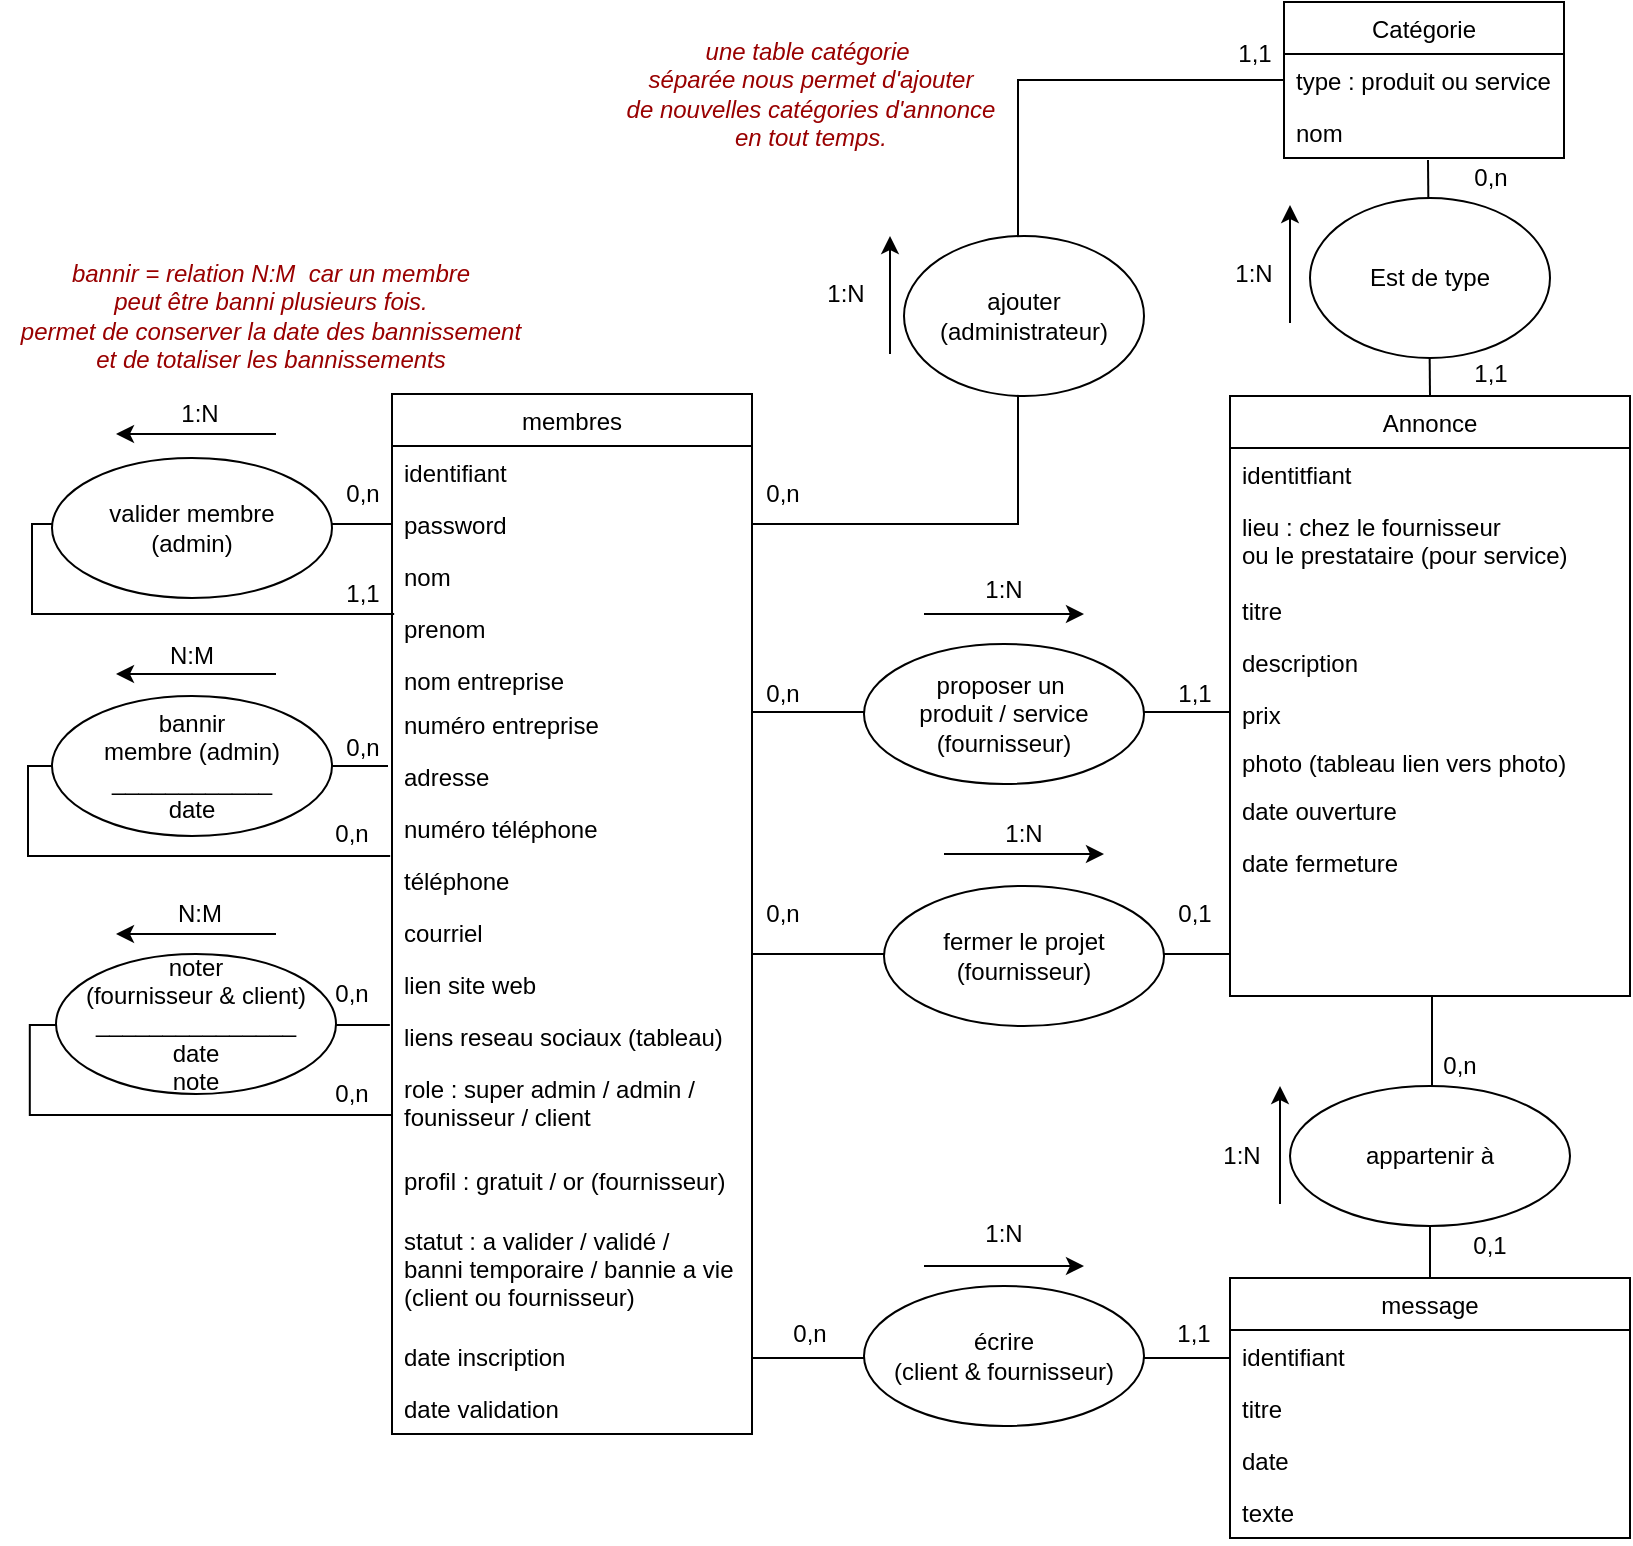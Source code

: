 <mxfile version="12.6.7" type="device"><diagram id="iBXPiYF_LUQlWGxFA6pa" name="Page-1"><mxGraphModel dx="1422" dy="684" grid="1" gridSize="10" guides="1" tooltips="1" connect="1" arrows="1" fold="1" page="1" pageScale="1" pageWidth="850" pageHeight="1100" math="0" shadow="0"><root><mxCell id="0"/><mxCell id="1" parent="0"/><mxCell id="Hy9Ng6GgT5-XodU1_Qwf-12" value="membres" style="swimlane;fontStyle=0;childLayout=stackLayout;horizontal=1;startSize=26;fillColor=none;horizontalStack=0;resizeParent=1;resizeParentMax=0;resizeLast=0;collapsible=1;marginBottom=0;" parent="1" vertex="1"><mxGeometry x="206" y="200" width="180" height="520" as="geometry"/></mxCell><mxCell id="Hy9Ng6GgT5-XodU1_Qwf-43" value="identifiant" style="text;strokeColor=none;fillColor=none;align=left;verticalAlign=top;spacingLeft=4;spacingRight=4;overflow=hidden;rotatable=0;points=[[0,0.5],[1,0.5]];portConstraint=eastwest;" parent="Hy9Ng6GgT5-XodU1_Qwf-12" vertex="1"><mxGeometry y="26" width="180" height="26" as="geometry"/></mxCell><mxCell id="Hy9Ng6GgT5-XodU1_Qwf-48" value="password" style="text;strokeColor=none;fillColor=none;align=left;verticalAlign=top;spacingLeft=4;spacingRight=4;overflow=hidden;rotatable=0;points=[[0,0.5],[1,0.5]];portConstraint=eastwest;" parent="Hy9Ng6GgT5-XodU1_Qwf-12" vertex="1"><mxGeometry y="52" width="180" height="26" as="geometry"/></mxCell><mxCell id="Hy9Ng6GgT5-XodU1_Qwf-13" value="nom" style="text;strokeColor=none;fillColor=none;align=left;verticalAlign=top;spacingLeft=4;spacingRight=4;overflow=hidden;rotatable=0;points=[[0,0.5],[1,0.5]];portConstraint=eastwest;" parent="Hy9Ng6GgT5-XodU1_Qwf-12" vertex="1"><mxGeometry y="78" width="180" height="26" as="geometry"/></mxCell><mxCell id="Hy9Ng6GgT5-XodU1_Qwf-14" value="prenom" style="text;strokeColor=none;fillColor=none;align=left;verticalAlign=top;spacingLeft=4;spacingRight=4;overflow=hidden;rotatable=0;points=[[0,0.5],[1,0.5]];portConstraint=eastwest;" parent="Hy9Ng6GgT5-XodU1_Qwf-12" vertex="1"><mxGeometry y="104" width="180" height="26" as="geometry"/></mxCell><mxCell id="Hy9Ng6GgT5-XodU1_Qwf-15" value="nom entreprise" style="text;strokeColor=none;fillColor=none;align=left;verticalAlign=top;spacingLeft=4;spacingRight=4;overflow=hidden;rotatable=0;points=[[0,0.5],[1,0.5]];portConstraint=eastwest;" parent="Hy9Ng6GgT5-XodU1_Qwf-12" vertex="1"><mxGeometry y="130" width="180" height="22" as="geometry"/></mxCell><mxCell id="Hy9Ng6GgT5-XodU1_Qwf-35" value="numéro entreprise" style="text;strokeColor=none;fillColor=none;align=left;verticalAlign=top;spacingLeft=4;spacingRight=4;overflow=hidden;rotatable=0;points=[[0,0.5],[1,0.5]];portConstraint=eastwest;" parent="Hy9Ng6GgT5-XodU1_Qwf-12" vertex="1"><mxGeometry y="152" width="180" height="26" as="geometry"/></mxCell><mxCell id="Hy9Ng6GgT5-XodU1_Qwf-30" value="adresse" style="text;strokeColor=none;fillColor=none;align=left;verticalAlign=top;spacingLeft=4;spacingRight=4;overflow=hidden;rotatable=0;points=[[0,0.5],[1,0.5]];portConstraint=eastwest;" parent="Hy9Ng6GgT5-XodU1_Qwf-12" vertex="1"><mxGeometry y="178" width="180" height="26" as="geometry"/></mxCell><mxCell id="Hy9Ng6GgT5-XodU1_Qwf-33" value="numéro téléphone" style="text;strokeColor=none;fillColor=none;align=left;verticalAlign=top;spacingLeft=4;spacingRight=4;overflow=hidden;rotatable=0;points=[[0,0.5],[1,0.5]];portConstraint=eastwest;" parent="Hy9Ng6GgT5-XodU1_Qwf-12" vertex="1"><mxGeometry y="204" width="180" height="26" as="geometry"/></mxCell><mxCell id="Hy9Ng6GgT5-XodU1_Qwf-31" value="téléphone" style="text;strokeColor=none;fillColor=none;align=left;verticalAlign=top;spacingLeft=4;spacingRight=4;overflow=hidden;rotatable=0;points=[[0,0.5],[1,0.5]];portConstraint=eastwest;" parent="Hy9Ng6GgT5-XodU1_Qwf-12" vertex="1"><mxGeometry y="230" width="180" height="26" as="geometry"/></mxCell><mxCell id="Hy9Ng6GgT5-XodU1_Qwf-34" value="courriel" style="text;strokeColor=none;fillColor=none;align=left;verticalAlign=top;spacingLeft=4;spacingRight=4;overflow=hidden;rotatable=0;points=[[0,0.5],[1,0.5]];portConstraint=eastwest;" parent="Hy9Ng6GgT5-XodU1_Qwf-12" vertex="1"><mxGeometry y="256" width="180" height="26" as="geometry"/></mxCell><mxCell id="Hy9Ng6GgT5-XodU1_Qwf-38" value="lien site web" style="text;strokeColor=none;fillColor=none;align=left;verticalAlign=top;spacingLeft=4;spacingRight=4;overflow=hidden;rotatable=0;points=[[0,0.5],[1,0.5]];portConstraint=eastwest;" parent="Hy9Ng6GgT5-XodU1_Qwf-12" vertex="1"><mxGeometry y="282" width="180" height="26" as="geometry"/></mxCell><mxCell id="Hy9Ng6GgT5-XodU1_Qwf-39" value="liens reseau sociaux (tableau)" style="text;strokeColor=none;fillColor=none;align=left;verticalAlign=top;spacingLeft=4;spacingRight=4;overflow=hidden;rotatable=0;points=[[0,0.5],[1,0.5]];portConstraint=eastwest;" parent="Hy9Ng6GgT5-XodU1_Qwf-12" vertex="1"><mxGeometry y="308" width="180" height="26" as="geometry"/></mxCell><mxCell id="Hy9Ng6GgT5-XodU1_Qwf-40" value="role : super admin / admin / &#10;founisseur / client" style="text;strokeColor=none;fillColor=none;align=left;verticalAlign=top;spacingLeft=4;spacingRight=4;overflow=hidden;rotatable=0;points=[[0,0.5],[1,0.5]];portConstraint=eastwest;" parent="Hy9Ng6GgT5-XodU1_Qwf-12" vertex="1"><mxGeometry y="334" width="180" height="46" as="geometry"/></mxCell><mxCell id="Hy9Ng6GgT5-XodU1_Qwf-29" value="profil : gratuit / or (fournisseur)" style="text;strokeColor=none;fillColor=none;align=left;verticalAlign=top;spacingLeft=4;spacingRight=4;overflow=hidden;rotatable=0;points=[[0,0.5],[1,0.5]];portConstraint=eastwest;" parent="Hy9Ng6GgT5-XodU1_Qwf-12" vertex="1"><mxGeometry y="380" width="180" height="30" as="geometry"/></mxCell><mxCell id="Hy9Ng6GgT5-XodU1_Qwf-53" value="statut : a valider / validé / &#10;banni temporaire / bannie a vie&#10;(client ou fournisseur)" style="text;strokeColor=none;fillColor=none;align=left;verticalAlign=top;spacingLeft=4;spacingRight=4;overflow=hidden;rotatable=0;points=[[0,0.5],[1,0.5]];portConstraint=eastwest;" parent="Hy9Ng6GgT5-XodU1_Qwf-12" vertex="1"><mxGeometry y="410" width="180" height="58" as="geometry"/></mxCell><mxCell id="6Piqb9piduFS3I6Vb6Y6-1" value="date inscription" style="text;strokeColor=none;fillColor=none;align=left;verticalAlign=top;spacingLeft=4;spacingRight=4;overflow=hidden;rotatable=0;points=[[0,0.5],[1,0.5]];portConstraint=eastwest;" vertex="1" parent="Hy9Ng6GgT5-XodU1_Qwf-12"><mxGeometry y="468" width="180" height="26" as="geometry"/></mxCell><mxCell id="6Piqb9piduFS3I6Vb6Y6-7" value="date validation" style="text;strokeColor=none;fillColor=none;align=left;verticalAlign=top;spacingLeft=4;spacingRight=4;overflow=hidden;rotatable=0;points=[[0,0.5],[1,0.5]];portConstraint=eastwest;" vertex="1" parent="Hy9Ng6GgT5-XodU1_Qwf-12"><mxGeometry y="494" width="180" height="26" as="geometry"/></mxCell><mxCell id="JkwLZ7R0wp-xQNA84GM1-10" style="edgeStyle=orthogonalEdgeStyle;rounded=0;orthogonalLoop=1;jettySize=auto;html=1;entryX=0.006;entryY=0.231;entryDx=0;entryDy=0;entryPerimeter=0;endArrow=none;endFill=0;" parent="Hy9Ng6GgT5-XodU1_Qwf-12" source="Hy9Ng6GgT5-XodU1_Qwf-48" target="Hy9Ng6GgT5-XodU1_Qwf-14" edge="1"><mxGeometry relative="1" as="geometry"><mxPoint x="-180" y="132" as="targetPoint"/><Array as="points"><mxPoint x="-180" y="65"/><mxPoint x="-180" y="110"/></Array></mxGeometry></mxCell><mxCell id="Hy9Ng6GgT5-XodU1_Qwf-20" value="Annonce" style="swimlane;fontStyle=0;childLayout=stackLayout;horizontal=1;startSize=26;fillColor=none;horizontalStack=0;resizeParent=1;resizeParentMax=0;resizeLast=0;collapsible=1;marginBottom=0;" parent="1" vertex="1"><mxGeometry x="625" y="201" width="200" height="300" as="geometry"/></mxCell><mxCell id="Hy9Ng6GgT5-XodU1_Qwf-44" value="identitfiant" style="text;strokeColor=none;fillColor=none;align=left;verticalAlign=top;spacingLeft=4;spacingRight=4;overflow=hidden;rotatable=0;points=[[0,0.5],[1,0.5]];portConstraint=eastwest;" parent="Hy9Ng6GgT5-XodU1_Qwf-20" vertex="1"><mxGeometry y="26" width="200" height="26" as="geometry"/></mxCell><mxCell id="Hy9Ng6GgT5-XodU1_Qwf-22" value="lieu : chez le fournisseur&#10;ou le prestataire (pour service)" style="text;strokeColor=none;fillColor=none;align=left;verticalAlign=top;spacingLeft=4;spacingRight=4;overflow=hidden;rotatable=0;points=[[0,0.5],[1,0.5]];portConstraint=eastwest;" parent="Hy9Ng6GgT5-XodU1_Qwf-20" vertex="1"><mxGeometry y="52" width="200" height="42" as="geometry"/></mxCell><mxCell id="Hy9Ng6GgT5-XodU1_Qwf-42" value="titre" style="text;strokeColor=none;fillColor=none;align=left;verticalAlign=top;spacingLeft=4;spacingRight=4;overflow=hidden;rotatable=0;points=[[0,0.5],[1,0.5]];portConstraint=eastwest;" parent="Hy9Ng6GgT5-XodU1_Qwf-20" vertex="1"><mxGeometry y="94" width="200" height="26" as="geometry"/></mxCell><mxCell id="Hy9Ng6GgT5-XodU1_Qwf-41" value="description" style="text;strokeColor=none;fillColor=none;align=left;verticalAlign=top;spacingLeft=4;spacingRight=4;overflow=hidden;rotatable=0;points=[[0,0.5],[1,0.5]];portConstraint=eastwest;" parent="Hy9Ng6GgT5-XodU1_Qwf-20" vertex="1"><mxGeometry y="120" width="200" height="26" as="geometry"/></mxCell><mxCell id="Hy9Ng6GgT5-XodU1_Qwf-23" value="prix" style="text;strokeColor=none;fillColor=none;align=left;verticalAlign=top;spacingLeft=4;spacingRight=4;overflow=hidden;rotatable=0;points=[[0,0.5],[1,0.5]];portConstraint=eastwest;" parent="Hy9Ng6GgT5-XodU1_Qwf-20" vertex="1"><mxGeometry y="146" width="200" height="24" as="geometry"/></mxCell><mxCell id="Hy9Ng6GgT5-XodU1_Qwf-46" value="photo (tableau lien vers photo)" style="text;strokeColor=none;fillColor=none;align=left;verticalAlign=top;spacingLeft=4;spacingRight=4;overflow=hidden;rotatable=0;points=[[0,0.5],[1,0.5]];portConstraint=eastwest;" parent="Hy9Ng6GgT5-XodU1_Qwf-20" vertex="1"><mxGeometry y="170" width="200" height="24" as="geometry"/></mxCell><mxCell id="6Piqb9piduFS3I6Vb6Y6-3" value="date ouverture" style="text;strokeColor=none;fillColor=none;align=left;verticalAlign=top;spacingLeft=4;spacingRight=4;overflow=hidden;rotatable=0;points=[[0,0.5],[1,0.5]];portConstraint=eastwest;" vertex="1" parent="Hy9Ng6GgT5-XodU1_Qwf-20"><mxGeometry y="194" width="200" height="26" as="geometry"/></mxCell><mxCell id="6Piqb9piduFS3I6Vb6Y6-4" value="date fermeture" style="text;strokeColor=none;fillColor=none;align=left;verticalAlign=top;spacingLeft=4;spacingRight=4;overflow=hidden;rotatable=0;points=[[0,0.5],[1,0.5]];portConstraint=eastwest;" vertex="1" parent="Hy9Ng6GgT5-XodU1_Qwf-20"><mxGeometry y="220" width="200" height="80" as="geometry"/></mxCell><mxCell id="Hy9Ng6GgT5-XodU1_Qwf-50" value="valider membre &lt;br&gt;(admin)" style="ellipse;whiteSpace=wrap;html=1;" parent="1" vertex="1"><mxGeometry x="36" y="232" width="140" height="70" as="geometry"/></mxCell><mxCell id="JkwLZ7R0wp-xQNA84GM1-21" style="edgeStyle=orthogonalEdgeStyle;rounded=0;orthogonalLoop=1;jettySize=auto;html=1;endArrow=none;endFill=0;entryX=0.505;entryY=1;entryDx=0;entryDy=0;entryPerimeter=0;" parent="1" source="Hy9Ng6GgT5-XodU1_Qwf-58" target="6Piqb9piduFS3I6Vb6Y6-4" edge="1"><mxGeometry relative="1" as="geometry"><mxPoint x="725" y="500" as="targetPoint"/></mxGeometry></mxCell><mxCell id="Hy9Ng6GgT5-XodU1_Qwf-58" value="message" style="swimlane;fontStyle=0;childLayout=stackLayout;horizontal=1;startSize=26;fillColor=none;horizontalStack=0;resizeParent=1;resizeParentMax=0;resizeLast=0;collapsible=1;marginBottom=0;" parent="1" vertex="1"><mxGeometry x="625" y="642" width="200" height="130" as="geometry"/></mxCell><mxCell id="Hy9Ng6GgT5-XodU1_Qwf-59" value="identifiant" style="text;strokeColor=none;fillColor=none;align=left;verticalAlign=top;spacingLeft=4;spacingRight=4;overflow=hidden;rotatable=0;points=[[0,0.5],[1,0.5]];portConstraint=eastwest;" parent="Hy9Ng6GgT5-XodU1_Qwf-58" vertex="1"><mxGeometry y="26" width="200" height="26" as="geometry"/></mxCell><mxCell id="Hy9Ng6GgT5-XodU1_Qwf-60" value="titre" style="text;strokeColor=none;fillColor=none;align=left;verticalAlign=top;spacingLeft=4;spacingRight=4;overflow=hidden;rotatable=0;points=[[0,0.5],[1,0.5]];portConstraint=eastwest;" parent="Hy9Ng6GgT5-XodU1_Qwf-58" vertex="1"><mxGeometry y="52" width="200" height="26" as="geometry"/></mxCell><mxCell id="6Piqb9piduFS3I6Vb6Y6-2" value="date" style="text;strokeColor=none;fillColor=none;align=left;verticalAlign=top;spacingLeft=4;spacingRight=4;overflow=hidden;rotatable=0;points=[[0,0.5],[1,0.5]];portConstraint=eastwest;" vertex="1" parent="Hy9Ng6GgT5-XodU1_Qwf-58"><mxGeometry y="78" width="200" height="26" as="geometry"/></mxCell><mxCell id="Hy9Ng6GgT5-XodU1_Qwf-61" value="texte" style="text;strokeColor=none;fillColor=none;align=left;verticalAlign=top;spacingLeft=4;spacingRight=4;overflow=hidden;rotatable=0;points=[[0,0.5],[1,0.5]];portConstraint=eastwest;" parent="Hy9Ng6GgT5-XodU1_Qwf-58" vertex="1"><mxGeometry y="104" width="200" height="26" as="geometry"/></mxCell><mxCell id="Hy9Ng6GgT5-XodU1_Qwf-74" value="appartenir à" style="ellipse;whiteSpace=wrap;html=1;" parent="1" vertex="1"><mxGeometry x="655" y="546" width="140" height="70" as="geometry"/></mxCell><mxCell id="JkwLZ7R0wp-xQNA84GM1-13" style="edgeStyle=orthogonalEdgeStyle;rounded=0;orthogonalLoop=1;jettySize=auto;html=1;entryX=0.006;entryY=0.231;entryDx=0;entryDy=0;entryPerimeter=0;endArrow=none;endFill=0;" parent="1" edge="1"><mxGeometry relative="1" as="geometry"><mxPoint x="205.08" y="431.006" as="targetPoint"/><mxPoint x="204" y="386" as="sourcePoint"/><Array as="points"><mxPoint x="24" y="386"/><mxPoint x="24" y="431"/></Array></mxGeometry></mxCell><mxCell id="Hy9Ng6GgT5-XodU1_Qwf-62" value="bannir &lt;br&gt;membre (admin)&lt;br&gt;____________&lt;br&gt;date" style="ellipse;whiteSpace=wrap;html=1;" parent="1" vertex="1"><mxGeometry x="36" y="351" width="140" height="70" as="geometry"/></mxCell><mxCell id="JkwLZ7R0wp-xQNA84GM1-14" style="edgeStyle=orthogonalEdgeStyle;rounded=0;orthogonalLoop=1;jettySize=auto;html=1;entryX=0.006;entryY=0.231;entryDx=0;entryDy=0;entryPerimeter=0;endArrow=none;endFill=0;" parent="1" edge="1"><mxGeometry relative="1" as="geometry"><mxPoint x="206.0" y="560.506" as="targetPoint"/><mxPoint x="204.92" y="515.5" as="sourcePoint"/><Array as="points"><mxPoint x="24.92" y="515.5"/><mxPoint x="24.92" y="560.5"/></Array></mxGeometry></mxCell><mxCell id="Hy9Ng6GgT5-XodU1_Qwf-75" value="noter &lt;br&gt;(fournisseur &amp;amp; client)&lt;br&gt;_______________&lt;br&gt;date&lt;br&gt;note" style="ellipse;whiteSpace=wrap;html=1;" parent="1" vertex="1"><mxGeometry x="38" y="480" width="140" height="70" as="geometry"/></mxCell><mxCell id="JkwLZ7R0wp-xQNA84GM1-15" style="edgeStyle=orthogonalEdgeStyle;rounded=0;orthogonalLoop=1;jettySize=auto;html=1;endArrow=none;endFill=0;" parent="1" edge="1"><mxGeometry relative="1" as="geometry"><mxPoint x="386" y="359" as="sourcePoint"/><mxPoint x="625" y="359" as="targetPoint"/></mxGeometry></mxCell><mxCell id="Hy9Ng6GgT5-XodU1_Qwf-54" value="proposer un&amp;nbsp;&lt;br&gt;produit / service&lt;br&gt;(fournisseur)" style="ellipse;whiteSpace=wrap;html=1;" parent="1" vertex="1"><mxGeometry x="442" y="325" width="140" height="70" as="geometry"/></mxCell><mxCell id="JkwLZ7R0wp-xQNA84GM1-17" style="edgeStyle=orthogonalEdgeStyle;rounded=0;orthogonalLoop=1;jettySize=auto;html=1;endArrow=none;endFill=0;" parent="1" edge="1"><mxGeometry relative="1" as="geometry"><mxPoint x="386" y="480" as="sourcePoint"/><mxPoint x="625" y="480" as="targetPoint"/></mxGeometry></mxCell><mxCell id="Hy9Ng6GgT5-XodU1_Qwf-57" value="fermer&amp;nbsp;le projet&lt;br&gt;(fournisseur)" style="ellipse;whiteSpace=wrap;html=1;" parent="1" vertex="1"><mxGeometry x="452" y="446" width="140" height="70" as="geometry"/></mxCell><mxCell id="JkwLZ7R0wp-xQNA84GM1-18" style="edgeStyle=orthogonalEdgeStyle;rounded=0;orthogonalLoop=1;jettySize=auto;html=1;endArrow=none;endFill=0;" parent="1" edge="1"><mxGeometry relative="1" as="geometry"><mxPoint x="386" y="682" as="sourcePoint"/><mxPoint x="625" y="682" as="targetPoint"/></mxGeometry></mxCell><mxCell id="Hy9Ng6GgT5-XodU1_Qwf-73" value="écrire&lt;br&gt;(client &amp;amp; fournisseur)" style="ellipse;whiteSpace=wrap;html=1;" parent="1" vertex="1"><mxGeometry x="442" y="646" width="140" height="70" as="geometry"/></mxCell><mxCell id="JkwLZ7R0wp-xQNA84GM1-27" value="" style="endArrow=none;html=1;exitX=0.5;exitY=0;exitDx=0;exitDy=0;endFill=0;" parent="1" source="Hy9Ng6GgT5-XodU1_Qwf-20" edge="1"><mxGeometry width="50" height="50" relative="1" as="geometry"><mxPoint x="700" y="200" as="sourcePoint"/><mxPoint x="724" y="83" as="targetPoint"/></mxGeometry></mxCell><mxCell id="JkwLZ7R0wp-xQNA84GM1-26" value="Est de type" style="ellipse;whiteSpace=wrap;html=1;" parent="1" vertex="1"><mxGeometry x="665" y="102" width="120" height="80" as="geometry"/></mxCell><mxCell id="JkwLZ7R0wp-xQNA84GM1-28" value="0,n" style="text;html=1;strokeColor=none;fillColor=none;align=center;verticalAlign=middle;whiteSpace=wrap;rounded=0;" parent="1" vertex="1"><mxGeometry x="166" y="410" width="40" height="20" as="geometry"/></mxCell><mxCell id="JkwLZ7R0wp-xQNA84GM1-29" value="une table catégorie&amp;nbsp;&lt;br&gt;séparée nous permet d'ajouter&lt;br&gt;de nouvelles catégories d'annonce&lt;br&gt;en tout temps." style="text;html=1;align=center;verticalAlign=middle;resizable=0;points=[];autosize=1;fontStyle=2;fontColor=#990000;" parent="1" vertex="1"><mxGeometry x="315" y="20" width="200" height="60" as="geometry"/></mxCell><mxCell id="JkwLZ7R0wp-xQNA84GM1-31" style="edgeStyle=orthogonalEdgeStyle;rounded=0;orthogonalLoop=1;jettySize=auto;html=1;entryX=0;entryY=0.5;entryDx=0;entryDy=0;endArrow=none;endFill=0;" parent="1" source="Hy9Ng6GgT5-XodU1_Qwf-48" target="JkwLZ7R0wp-xQNA84GM1-22" edge="1"><mxGeometry relative="1" as="geometry"><mxPoint x="520" y="60" as="targetPoint"/></mxGeometry></mxCell><mxCell id="JkwLZ7R0wp-xQNA84GM1-30" value="ajouter&lt;br&gt;(administrateur)" style="ellipse;whiteSpace=wrap;html=1;" parent="1" vertex="1"><mxGeometry x="462" y="121" width="120" height="80" as="geometry"/></mxCell><mxCell id="JkwLZ7R0wp-xQNA84GM1-32" value="1:N" style="text;html=1;strokeColor=none;fillColor=none;align=center;verticalAlign=middle;whiteSpace=wrap;rounded=0;" parent="1" vertex="1"><mxGeometry x="617" y="130" width="40" height="20" as="geometry"/></mxCell><mxCell id="JkwLZ7R0wp-xQNA84GM1-33" value="1,1" style="text;html=1;align=center;verticalAlign=middle;resizable=0;points=[];autosize=1;" parent="1" vertex="1"><mxGeometry x="176" y="290" width="30" height="20" as="geometry"/></mxCell><mxCell id="JkwLZ7R0wp-xQNA84GM1-34" value="0,n" style="text;html=1;align=center;verticalAlign=middle;resizable=0;points=[];autosize=1;" parent="1" vertex="1"><mxGeometry x="176" y="240" width="30" height="20" as="geometry"/></mxCell><mxCell id="JkwLZ7R0wp-xQNA84GM1-35" value="0,n" style="text;html=1;align=center;verticalAlign=middle;resizable=0;points=[];autosize=1;" parent="1" vertex="1"><mxGeometry x="176" y="367" width="30" height="20" as="geometry"/></mxCell><mxCell id="JkwLZ7R0wp-xQNA84GM1-43" value="1,1" style="text;html=1;align=center;verticalAlign=middle;resizable=0;points=[];autosize=1;" parent="1" vertex="1"><mxGeometry x="622" y="20" width="30" height="20" as="geometry"/></mxCell><mxCell id="JkwLZ7R0wp-xQNA84GM1-44" value="0,n" style="text;html=1;align=center;verticalAlign=middle;resizable=0;points=[];autosize=1;" parent="1" vertex="1"><mxGeometry x="386" y="240" width="30" height="20" as="geometry"/></mxCell><mxCell id="JkwLZ7R0wp-xQNA84GM1-46" value="0,n" style="text;html=1;align=center;verticalAlign=middle;resizable=0;points=[];autosize=1;" parent="1" vertex="1"><mxGeometry x="740" y="82" width="30" height="20" as="geometry"/></mxCell><mxCell id="JkwLZ7R0wp-xQNA84GM1-47" value="1,1" style="text;html=1;align=center;verticalAlign=middle;resizable=0;points=[];autosize=1;" parent="1" vertex="1"><mxGeometry x="740" y="180" width="30" height="20" as="geometry"/></mxCell><mxCell id="JkwLZ7R0wp-xQNA84GM1-48" value="1,1" style="text;html=1;align=center;verticalAlign=middle;resizable=0;points=[];autosize=1;" parent="1" vertex="1"><mxGeometry x="592" y="340" width="30" height="20" as="geometry"/></mxCell><mxCell id="JkwLZ7R0wp-xQNA84GM1-50" value="0,n" style="text;html=1;align=center;verticalAlign=middle;resizable=0;points=[];autosize=1;" parent="1" vertex="1"><mxGeometry x="386" y="340" width="30" height="20" as="geometry"/></mxCell><mxCell id="JkwLZ7R0wp-xQNA84GM1-51" value="0,n" style="text;html=1;align=center;verticalAlign=middle;resizable=0;points=[];autosize=1;" parent="1" vertex="1"><mxGeometry x="386" y="450" width="30" height="20" as="geometry"/></mxCell><mxCell id="JkwLZ7R0wp-xQNA84GM1-56" value="0,1" style="text;html=1;align=center;verticalAlign=middle;resizable=0;points=[];autosize=1;" parent="1" vertex="1"><mxGeometry x="592" y="450" width="30" height="20" as="geometry"/></mxCell><mxCell id="JkwLZ7R0wp-xQNA84GM1-61" value="0,n&lt;span style=&quot;color: rgba(0 , 0 , 0 , 0) ; font-family: monospace ; font-size: 0px ; white-space: nowrap&quot;&gt;%3CmxGraphModel%3E%3Croot%3E%3CmxCell%20id%3D%220%22%2F%3E%3CmxCell%20id%3D%221%22%20parent%3D%220%22%2F%3E%3CmxCell%20id%3D%222%22%20value%3D%220%2Cn%22%20style%3D%22text%3Bhtml%3D1%3Balign%3Dcenter%3BverticalAlign%3Dmiddle%3Bresizable%3D0%3Bpoints%3D%5B%5D%3Bautosize%3D1%3B%22%20vertex%3D%221%22%20parent%3D%221%22%3E%3CmxGeometry%20x%3D%22386%22%20y%3D%22450%22%20width%3D%2230%22%20height%3D%2220%22%20as%3D%22geometry%22%2F%3E%3C%2FmxCell%3E%3C%2Froot%3E%3C%2FmxGraphModel%3E&lt;/span&gt;" style="text;html=1;strokeColor=none;fillColor=none;align=center;verticalAlign=middle;whiteSpace=wrap;rounded=0;" parent="1" vertex="1"><mxGeometry x="166" y="540" width="40" height="20" as="geometry"/></mxCell><mxCell id="JkwLZ7R0wp-xQNA84GM1-62" value="0,n&lt;span style=&quot;color: rgba(0 , 0 , 0 , 0) ; font-family: monospace ; font-size: 0px ; white-space: nowrap&quot;&gt;%3CmxGraphModel%3E%3Croot%3E%3CmxCell%20id%3D%220%22%2F%3E%3CmxCell%20id%3D%221%22%20parent%3D%220%22%2F%3E%3CmxCell%20id%3D%222%22%20value%3D%220%2Cn%22%20style%3D%22text%3Bhtml%3D1%3Balign%3Dcenter%3BverticalAlign%3Dmiddle%3Bresizable%3D0%3Bpoints%3D%5B%5D%3Bautosize%3D1%3B%22%20vertex%3D%221%22%20parent%3D%221%22%3E%3CmxGeometry%20x%3D%22386%22%20y%3D%22450%22%20width%3D%2230%22%20height%3D%2220%22%20as%3D%22geometry%22%2F%3E%3C%2FmxCell%3E%3C%2Froot%3E%3C%2FmxGraphModel%3E&lt;/span&gt;" style="text;html=1;strokeColor=none;fillColor=none;align=center;verticalAlign=middle;whiteSpace=wrap;rounded=0;" parent="1" vertex="1"><mxGeometry x="166" y="490" width="40" height="20" as="geometry"/></mxCell><mxCell id="JkwLZ7R0wp-xQNA84GM1-63" value="1,1" style="text;html=1;strokeColor=none;fillColor=none;align=center;verticalAlign=middle;whiteSpace=wrap;rounded=0;" parent="1" vertex="1"><mxGeometry x="587" y="660" width="40" height="20" as="geometry"/></mxCell><mxCell id="JkwLZ7R0wp-xQNA84GM1-64" value="0,n&lt;span style=&quot;color: rgba(0 , 0 , 0 , 0) ; font-family: monospace ; font-size: 0px ; white-space: nowrap&quot;&gt;%3CmxGraphModel%3E%3Croot%3E%3CmxCell%20id%3D%220%22%2F%3E%3CmxCell%20id%3D%221%22%20parent%3D%220%22%2F%3E%3CmxCell%20id%3D%222%22%20value%3D%220%2Cn%22%20style%3D%22text%3Bhtml%3D1%3Balign%3Dcenter%3BverticalAlign%3Dmiddle%3Bresizable%3D0%3Bpoints%3D%5B%5D%3Bautosize%3D1%3B%22%20vertex%3D%221%22%20parent%3D%221%22%3E%3CmxGeometry%20x%3D%22386%22%20y%3D%22450%22%20width%3D%2230%22%20height%3D%2220%22%20as%3D%22geometry%22%2F%3E%3C%2FmxCell%3E%3C%2Froot%3E%3C%2FmxGraphModel%3E&lt;/span&gt;" style="text;html=1;strokeColor=none;fillColor=none;align=center;verticalAlign=middle;whiteSpace=wrap;rounded=0;" parent="1" vertex="1"><mxGeometry x="395" y="660" width="40" height="20" as="geometry"/></mxCell><mxCell id="JkwLZ7R0wp-xQNA84GM1-65" value="0,1&lt;span style=&quot;color: rgba(0 , 0 , 0 , 0) ; font-family: monospace ; font-size: 0px ; white-space: nowrap&quot;&gt;%3CmxGraphModel%3E%3Croot%3E%3CmxCell%20id%3D%220%22%2F%3E%3CmxCell%20id%3D%221%22%20parent%3D%220%22%2F%3E%3CmxCell%20id%3D%222%22%20value%3D%220%2Cn%22%20style%3D%22text%3Bhtml%3D1%3Balign%3Dcenter%3BverticalAlign%3Dmiddle%3Bresizable%3D0%3Bpoints%3D%5B%5D%3Bautosize%3D1%3B%22%20vertex%3D%221%22%20parent%3D%221%22%3E%3CmxGeometry%20x%3D%22386%22%20y%3D%22450%22%20width%3D%2230%22%20height%3D%2220%22%20as%3D%22geometry%22%2F%3E%3C%2FmxCell%3E%3C%2Froot%3E%3C%2FmxGraphModel%3E&lt;/span&gt;" style="text;html=1;strokeColor=none;fillColor=none;align=center;verticalAlign=middle;whiteSpace=wrap;rounded=0;" parent="1" vertex="1"><mxGeometry x="735" y="616" width="40" height="20" as="geometry"/></mxCell><mxCell id="JkwLZ7R0wp-xQNA84GM1-66" value="0,n&lt;span style=&quot;color: rgba(0 , 0 , 0 , 0) ; font-family: monospace ; font-size: 0px ; white-space: nowrap&quot;&gt;%3CmxGraphModel%3E%3Croot%3E%3CmxCell%20id%3D%220%22%2F%3E%3CmxCell%20id%3D%221%22%20parent%3D%220%22%2F%3E%3CmxCell%20id%3D%222%22%20value%3D%220%2Cn%22%20style%3D%22text%3Bhtml%3D1%3Balign%3Dcenter%3BverticalAlign%3Dmiddle%3Bresizable%3D0%3Bpoints%3D%5B%5D%3Bautosize%3D1%3B%22%20vertex%3D%221%22%20parent%3D%221%22%3E%3CmxGeometry%20x%3D%22386%22%20y%3D%22450%22%20width%3D%2230%22%20height%3D%2220%22%20as%3D%22geometry%22%2F%3E%3C%2FmxCell%3E%3C%2Froot%3E%3C%2FmxGraphModel%3E&lt;/span&gt;" style="text;html=1;strokeColor=none;fillColor=none;align=center;verticalAlign=middle;whiteSpace=wrap;rounded=0;" parent="1" vertex="1"><mxGeometry x="720" y="526" width="40" height="20" as="geometry"/></mxCell><mxCell id="JkwLZ7R0wp-xQNA84GM1-67" value="" style="endArrow=classic;html=1;fontColor=#990000;" parent="1" edge="1"><mxGeometry width="50" height="50" relative="1" as="geometry"><mxPoint x="148" y="340" as="sourcePoint"/><mxPoint x="68" y="340" as="targetPoint"/></mxGeometry></mxCell><mxCell id="JkwLZ7R0wp-xQNA84GM1-68" value="" style="endArrow=classic;html=1;fontColor=#990000;" parent="1" edge="1"><mxGeometry width="50" height="50" relative="1" as="geometry"><mxPoint x="148" y="220" as="sourcePoint"/><mxPoint x="68" y="220" as="targetPoint"/></mxGeometry></mxCell><mxCell id="JkwLZ7R0wp-xQNA84GM1-69" value="" style="endArrow=classic;html=1;fontColor=#990000;" parent="1" edge="1"><mxGeometry width="50" height="50" relative="1" as="geometry"><mxPoint x="148" y="470" as="sourcePoint"/><mxPoint x="68" y="470" as="targetPoint"/></mxGeometry></mxCell><mxCell id="JkwLZ7R0wp-xQNA84GM1-71" value="1:N" style="text;html=1;strokeColor=none;fillColor=none;align=center;verticalAlign=middle;whiteSpace=wrap;rounded=0;" parent="1" vertex="1"><mxGeometry x="413" y="140" width="40" height="20" as="geometry"/></mxCell><mxCell id="JkwLZ7R0wp-xQNA84GM1-72" value="1:N" style="text;html=1;strokeColor=none;fillColor=none;align=center;verticalAlign=middle;whiteSpace=wrap;rounded=0;" parent="1" vertex="1"><mxGeometry x="492" y="288" width="40" height="20" as="geometry"/></mxCell><mxCell id="JkwLZ7R0wp-xQNA84GM1-73" value="1:N" style="text;html=1;strokeColor=none;fillColor=none;align=center;verticalAlign=middle;whiteSpace=wrap;rounded=0;" parent="1" vertex="1"><mxGeometry x="502" y="410" width="40" height="20" as="geometry"/></mxCell><mxCell id="JkwLZ7R0wp-xQNA84GM1-74" value="1:N" style="text;html=1;strokeColor=none;fillColor=none;align=center;verticalAlign=middle;whiteSpace=wrap;rounded=0;" parent="1" vertex="1"><mxGeometry x="611" y="571" width="40" height="20" as="geometry"/></mxCell><mxCell id="JkwLZ7R0wp-xQNA84GM1-75" value="1:N" style="text;html=1;strokeColor=none;fillColor=none;align=center;verticalAlign=middle;whiteSpace=wrap;rounded=0;" parent="1" vertex="1"><mxGeometry x="492" y="610" width="40" height="20" as="geometry"/></mxCell><mxCell id="JkwLZ7R0wp-xQNA84GM1-76" value="1:N" style="text;html=1;strokeColor=none;fillColor=none;align=center;verticalAlign=middle;whiteSpace=wrap;rounded=0;" parent="1" vertex="1"><mxGeometry x="90" y="200" width="40" height="20" as="geometry"/></mxCell><mxCell id="JkwLZ7R0wp-xQNA84GM1-77" value="N:M" style="text;html=1;strokeColor=none;fillColor=none;align=center;verticalAlign=middle;whiteSpace=wrap;rounded=0;" parent="1" vertex="1"><mxGeometry x="90" y="450" width="40" height="20" as="geometry"/></mxCell><mxCell id="JkwLZ7R0wp-xQNA84GM1-78" value="N:M" style="text;html=1;strokeColor=none;fillColor=none;align=center;verticalAlign=middle;whiteSpace=wrap;rounded=0;" parent="1" vertex="1"><mxGeometry x="86" y="321" width="40" height="20" as="geometry"/></mxCell><mxCell id="JkwLZ7R0wp-xQNA84GM1-81" value="" style="endArrow=none;html=1;fontColor=#990000;endFill=0;startArrow=classic;startFill=1;" parent="1" edge="1"><mxGeometry width="50" height="50" relative="1" as="geometry"><mxPoint x="552" y="310" as="sourcePoint"/><mxPoint x="472" y="310" as="targetPoint"/></mxGeometry></mxCell><mxCell id="JkwLZ7R0wp-xQNA84GM1-82" value="" style="endArrow=none;html=1;fontColor=#990000;endFill=0;startArrow=classic;startFill=1;" parent="1" edge="1"><mxGeometry width="50" height="50" relative="1" as="geometry"><mxPoint x="562" y="430" as="sourcePoint"/><mxPoint x="482" y="430" as="targetPoint"/></mxGeometry></mxCell><mxCell id="JkwLZ7R0wp-xQNA84GM1-83" value="" style="endArrow=none;html=1;fontColor=#990000;endFill=0;startArrow=classic;startFill=1;" parent="1" edge="1"><mxGeometry width="50" height="50" relative="1" as="geometry"><mxPoint x="552" y="636" as="sourcePoint"/><mxPoint x="472" y="636" as="targetPoint"/></mxGeometry></mxCell><mxCell id="JkwLZ7R0wp-xQNA84GM1-84" value="" style="endArrow=none;html=1;fontColor=#990000;endFill=0;startArrow=classic;startFill=1;" parent="1" edge="1"><mxGeometry width="50" height="50" relative="1" as="geometry"><mxPoint x="455" y="121" as="sourcePoint"/><mxPoint x="455" y="180" as="targetPoint"/></mxGeometry></mxCell><mxCell id="JkwLZ7R0wp-xQNA84GM1-85" value="" style="endArrow=none;html=1;fontColor=#990000;endFill=0;startArrow=classic;startFill=1;" parent="1" edge="1"><mxGeometry width="50" height="50" relative="1" as="geometry"><mxPoint x="650" y="546" as="sourcePoint"/><mxPoint x="650" y="605" as="targetPoint"/></mxGeometry></mxCell><mxCell id="JkwLZ7R0wp-xQNA84GM1-86" value="" style="endArrow=none;html=1;fontColor=#990000;endFill=0;startArrow=classic;startFill=1;" parent="1" edge="1"><mxGeometry width="50" height="50" relative="1" as="geometry"><mxPoint x="655" y="105.5" as="sourcePoint"/><mxPoint x="655" y="164.5" as="targetPoint"/></mxGeometry></mxCell><mxCell id="JkwLZ7R0wp-xQNA84GM1-92" value="bannir = relation N:M&amp;nbsp; car un membre &lt;br&gt;peut être banni plusieurs fois.&lt;br&gt;permet de conserver la date des bannissement &lt;br&gt;et de totaliser les bannissements" style="text;html=1;align=center;verticalAlign=middle;resizable=0;points=[];autosize=1;fontColor=#990000;fontStyle=2" parent="1" vertex="1"><mxGeometry x="10" y="131" width="270" height="60" as="geometry"/></mxCell><mxCell id="JkwLZ7R0wp-xQNA84GM1-22" value="Catégorie" style="swimlane;fontStyle=0;childLayout=stackLayout;horizontal=1;startSize=26;fillColor=none;horizontalStack=0;resizeParent=1;resizeParentMax=0;resizeLast=0;collapsible=1;marginBottom=0;" parent="1" vertex="1"><mxGeometry x="652" y="4" width="140" height="78" as="geometry"/></mxCell><mxCell id="Hy9Ng6GgT5-XodU1_Qwf-21" value="type : produit ou service" style="text;strokeColor=none;fillColor=none;align=left;verticalAlign=top;spacingLeft=4;spacingRight=4;overflow=hidden;rotatable=0;points=[[0,0.5],[1,0.5]];portConstraint=eastwest;" parent="JkwLZ7R0wp-xQNA84GM1-22" vertex="1"><mxGeometry y="26" width="140" height="26" as="geometry"/></mxCell><mxCell id="JkwLZ7R0wp-xQNA84GM1-23" value="nom" style="text;strokeColor=none;fillColor=none;align=left;verticalAlign=top;spacingLeft=4;spacingRight=4;overflow=hidden;rotatable=0;points=[[0,0.5],[1,0.5]];portConstraint=eastwest;" parent="JkwLZ7R0wp-xQNA84GM1-22" vertex="1"><mxGeometry y="52" width="140" height="26" as="geometry"/></mxCell></root></mxGraphModel></diagram></mxfile>